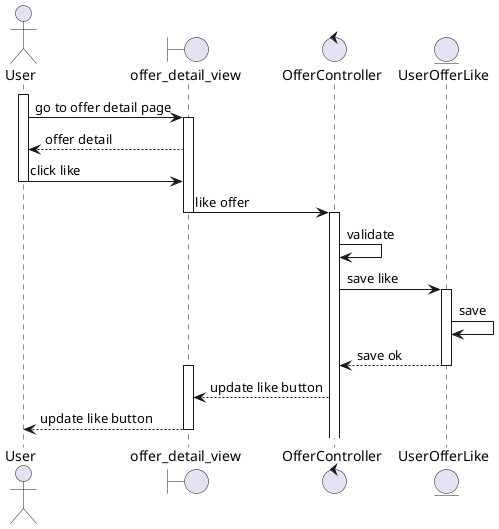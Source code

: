 @startuml
actor User
boundary offer_detail_view
control OfferController
entity UserOfferLike

activate User
User -> offer_detail_view: go to offer detail page
activate offer_detail_view
User <-- offer_detail_view: offer detail
User -> offer_detail_view: click like
deactivate User
offer_detail_view ->OfferController:like offer
deactivate offer_detail_view
activate OfferController
OfferController -> OfferController : validate
OfferController -> UserOfferLike : save like
activate UserOfferLike
UserOfferLike -> UserOfferLike:save
UserOfferLike --> OfferController : save ok
deactivate UserOfferLike
activate offer_detail_view
offer_detail_view <-- OfferController : update like button
offer_detail_view -->User :update like button
deactivate offer_detail_view
@enduml
